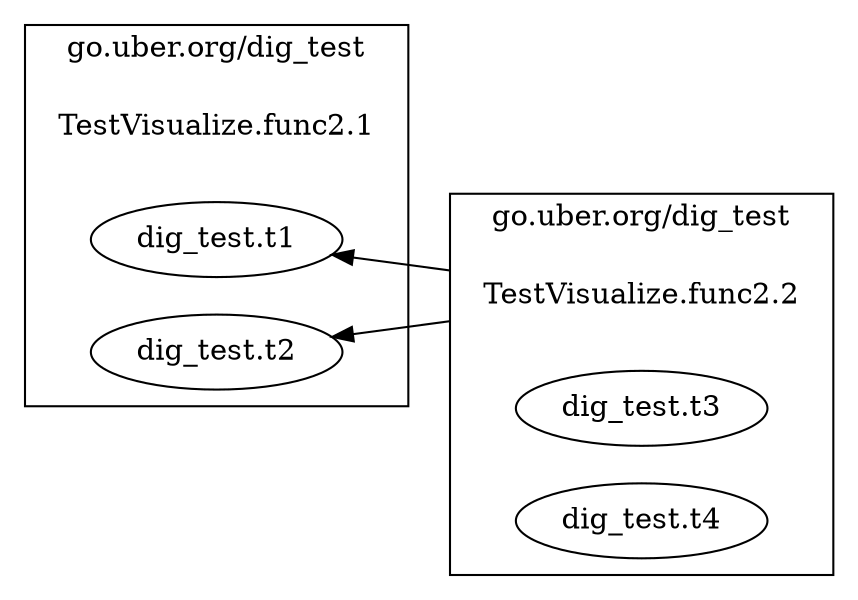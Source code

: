 digraph {
	rankdir=RL;
	graph [compound=true];
	subgraph cluster_0 {
		label = "go.uber.org/dig_test";
		constructor_0 [shape=plaintext label="TestVisualize.func2.1"];
		"dig_test.t1" [label=<dig_test.t1>];
		"dig_test.t2" [label=<dig_test.t2>];
	}
	subgraph cluster_1 {
		label = "go.uber.org/dig_test";
		constructor_1 [shape=plaintext label="TestVisualize.func2.2"];
		"dig_test.t3" [label=<dig_test.t3>];
		"dig_test.t4" [label=<dig_test.t4>];
	}
	constructor_1 -> "dig_test.t1" [ltail=cluster_1];
	constructor_1 -> "dig_test.t2" [ltail=cluster_1];
}